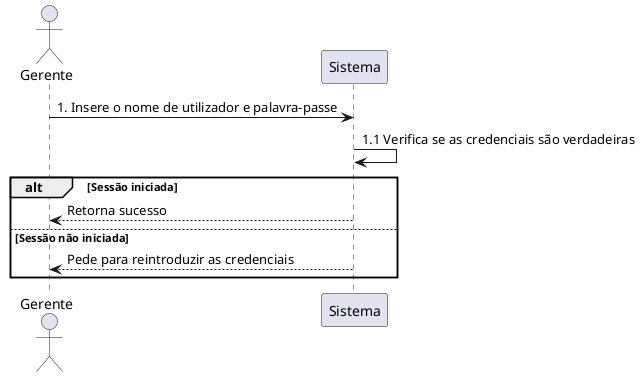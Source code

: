 @startuml
actor Gerente
participant Sistema


Gerente -> Sistema: 1. Insere o nome de utilizador e palavra-passe
Sistema -> Sistema: 1.1 Verifica se as credenciais são verdadeiras

alt Sessão iniciada
     Sistema --> Gerente: Retorna sucesso

else Sessão não iniciada
     Sistema --> Gerente: Pede para reintroduzir as credenciais

end
@enduml